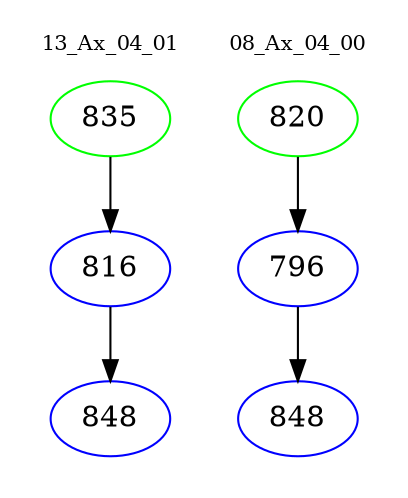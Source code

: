 digraph{
subgraph cluster_0 {
color = white
label = "13_Ax_04_01";
fontsize=10;
T0_835 [label="835", color="green"]
T0_835 -> T0_816 [color="black"]
T0_816 [label="816", color="blue"]
T0_816 -> T0_848 [color="black"]
T0_848 [label="848", color="blue"]
}
subgraph cluster_1 {
color = white
label = "08_Ax_04_00";
fontsize=10;
T1_820 [label="820", color="green"]
T1_820 -> T1_796 [color="black"]
T1_796 [label="796", color="blue"]
T1_796 -> T1_848 [color="black"]
T1_848 [label="848", color="blue"]
}
}
